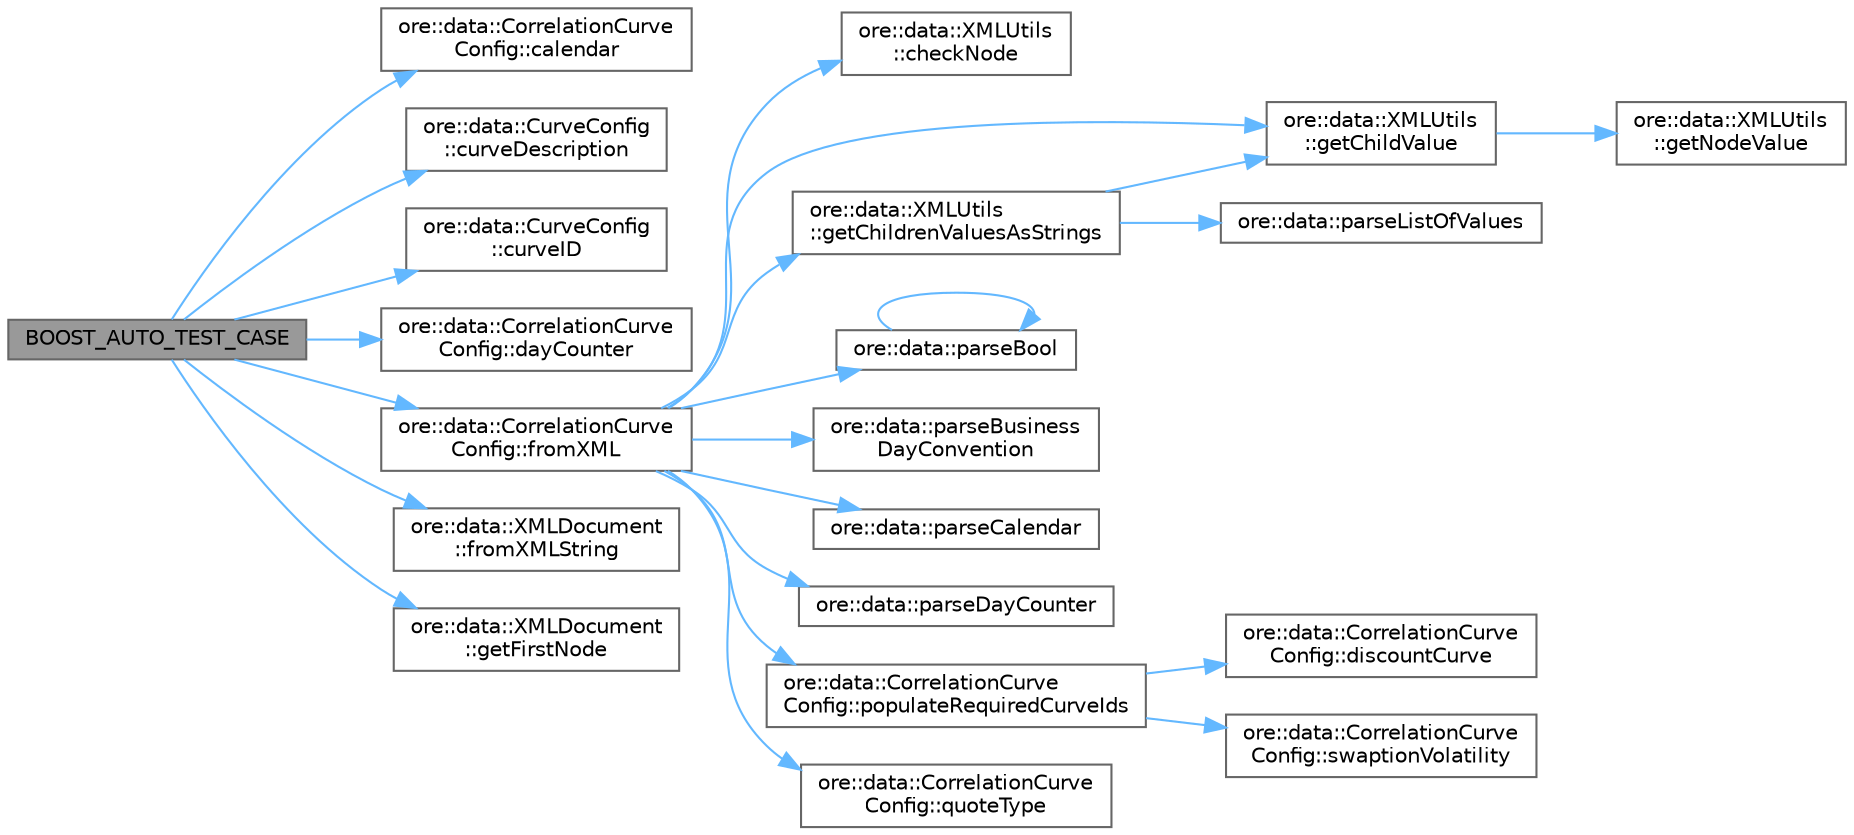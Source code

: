 digraph "BOOST_AUTO_TEST_CASE"
{
 // INTERACTIVE_SVG=YES
 // LATEX_PDF_SIZE
  bgcolor="transparent";
  edge [fontname=Helvetica,fontsize=10,labelfontname=Helvetica,labelfontsize=10];
  node [fontname=Helvetica,fontsize=10,shape=box,height=0.2,width=0.4];
  rankdir="LR";
  Node1 [label="BOOST_AUTO_TEST_CASE",height=0.2,width=0.4,color="gray40", fillcolor="grey60", style="filled", fontcolor="black",tooltip=" "];
  Node1 -> Node2 [color="steelblue1",style="solid"];
  Node2 [label="ore::data::CorrelationCurve\lConfig::calendar",height=0.2,width=0.4,color="grey40", fillcolor="white", style="filled",URL="$classore_1_1data_1_1_correlation_curve_config.html#a4ffdceafee5fe94e7646e4f04300ba18",tooltip=" "];
  Node1 -> Node3 [color="steelblue1",style="solid"];
  Node3 [label="ore::data::CurveConfig\l::curveDescription",height=0.2,width=0.4,color="grey40", fillcolor="white", style="filled",URL="$classore_1_1data_1_1_curve_config.html#a37bf6272afb34894b9bdab7b2851de31",tooltip=" "];
  Node1 -> Node4 [color="steelblue1",style="solid"];
  Node4 [label="ore::data::CurveConfig\l::curveID",height=0.2,width=0.4,color="grey40", fillcolor="white", style="filled",URL="$classore_1_1data_1_1_curve_config.html#a469f15054f3eb55783dfeb953fdf4373",tooltip=" "];
  Node1 -> Node5 [color="steelblue1",style="solid"];
  Node5 [label="ore::data::CorrelationCurve\lConfig::dayCounter",height=0.2,width=0.4,color="grey40", fillcolor="white", style="filled",URL="$classore_1_1data_1_1_correlation_curve_config.html#a444059abeb0fb23c8244884dcee82ae2",tooltip=" "];
  Node1 -> Node6 [color="steelblue1",style="solid"];
  Node6 [label="ore::data::CorrelationCurve\lConfig::fromXML",height=0.2,width=0.4,color="grey40", fillcolor="white", style="filled",URL="$classore_1_1data_1_1_correlation_curve_config.html#a7741ae0fc924943de5bfe02928262eb7",tooltip=" "];
  Node6 -> Node7 [color="steelblue1",style="solid"];
  Node7 [label="ore::data::XMLUtils\l::checkNode",height=0.2,width=0.4,color="grey40", fillcolor="white", style="filled",URL="$classore_1_1data_1_1_x_m_l_utils.html#a37c092916f4bdf10d4fbf6bb9e474db7",tooltip=" "];
  Node6 -> Node8 [color="steelblue1",style="solid"];
  Node8 [label="ore::data::XMLUtils\l::getChildrenValuesAsStrings",height=0.2,width=0.4,color="grey40", fillcolor="white", style="filled",URL="$classore_1_1data_1_1_x_m_l_utils.html#a81459e72cad1a7676c674eccad1c3cee",tooltip=" "];
  Node8 -> Node9 [color="steelblue1",style="solid"];
  Node9 [label="ore::data::XMLUtils\l::getChildValue",height=0.2,width=0.4,color="grey40", fillcolor="white", style="filled",URL="$classore_1_1data_1_1_x_m_l_utils.html#a5a1307174ddefdb3aad6e3bd8cc63b27",tooltip=" "];
  Node9 -> Node10 [color="steelblue1",style="solid"];
  Node10 [label="ore::data::XMLUtils\l::getNodeValue",height=0.2,width=0.4,color="grey40", fillcolor="white", style="filled",URL="$classore_1_1data_1_1_x_m_l_utils.html#a6704501b110fa9d056096df3e05f0df2",tooltip="Get a node's value."];
  Node8 -> Node11 [color="steelblue1",style="solid"];
  Node11 [label="ore::data::parseListOfValues",height=0.2,width=0.4,color="grey40", fillcolor="white", style="filled",URL="$namespaceore_1_1data.html#a30e976f566a2a562e6b5a9d0c6f34ff0",tooltip=" "];
  Node6 -> Node9 [color="steelblue1",style="solid"];
  Node6 -> Node12 [color="steelblue1",style="solid"];
  Node12 [label="ore::data::parseBool",height=0.2,width=0.4,color="grey40", fillcolor="white", style="filled",URL="$group__utilities.html#ga94621f11193864fa1338296232dc5be9",tooltip="Convert text to bool."];
  Node12 -> Node12 [color="steelblue1",style="solid"];
  Node6 -> Node13 [color="steelblue1",style="solid"];
  Node13 [label="ore::data::parseBusiness\lDayConvention",height=0.2,width=0.4,color="grey40", fillcolor="white", style="filled",URL="$group__utilities.html#ga86adcf55f91e340ff40783964666e732",tooltip="Convert text to QuantLib::BusinessDayConvention."];
  Node6 -> Node14 [color="steelblue1",style="solid"];
  Node14 [label="ore::data::parseCalendar",height=0.2,width=0.4,color="grey40", fillcolor="white", style="filled",URL="$group__utilities.html#ga0f72d6fcccae10a674bdcd5095200f14",tooltip="Convert text to QuantLib::Calendar."];
  Node6 -> Node15 [color="steelblue1",style="solid"];
  Node15 [label="ore::data::parseDayCounter",height=0.2,width=0.4,color="grey40", fillcolor="white", style="filled",URL="$group__utilities.html#gaefb008d0de256c79140545d9c7549093",tooltip="Convert text to QuantLib::DayCounter."];
  Node6 -> Node16 [color="steelblue1",style="solid"];
  Node16 [label="ore::data::CorrelationCurve\lConfig::populateRequiredCurveIds",height=0.2,width=0.4,color="grey40", fillcolor="white", style="filled",URL="$classore_1_1data_1_1_correlation_curve_config.html#a09cdbe524aa89af7bba59a844397ebb9",tooltip=" "];
  Node16 -> Node17 [color="steelblue1",style="solid"];
  Node17 [label="ore::data::CorrelationCurve\lConfig::discountCurve",height=0.2,width=0.4,color="grey40", fillcolor="white", style="filled",URL="$classore_1_1data_1_1_correlation_curve_config.html#a90228a5ffbc1beae3d7835b56dbc107e",tooltip=" "];
  Node16 -> Node18 [color="steelblue1",style="solid"];
  Node18 [label="ore::data::CorrelationCurve\lConfig::swaptionVolatility",height=0.2,width=0.4,color="grey40", fillcolor="white", style="filled",URL="$classore_1_1data_1_1_correlation_curve_config.html#a014b87673cc49bf69a38644215e57398",tooltip=" "];
  Node6 -> Node19 [color="steelblue1",style="solid"];
  Node19 [label="ore::data::CorrelationCurve\lConfig::quoteType",height=0.2,width=0.4,color="grey40", fillcolor="white", style="filled",URL="$classore_1_1data_1_1_correlation_curve_config.html#a385c53054b5d8a065ba24438db33e705",tooltip=" "];
  Node1 -> Node20 [color="steelblue1",style="solid"];
  Node20 [label="ore::data::XMLDocument\l::fromXMLString",height=0.2,width=0.4,color="grey40", fillcolor="white", style="filled",URL="$classore_1_1data_1_1_x_m_l_document.html#acc30bd0f5b952978558a02ee60a952e8",tooltip="load a document from a hard-coded string"];
  Node1 -> Node21 [color="steelblue1",style="solid"];
  Node21 [label="ore::data::XMLDocument\l::getFirstNode",height=0.2,width=0.4,color="grey40", fillcolor="white", style="filled",URL="$classore_1_1data_1_1_x_m_l_document.html#adc51f551b19a2cabd09440c56d4119d6",tooltip=" "];
}

